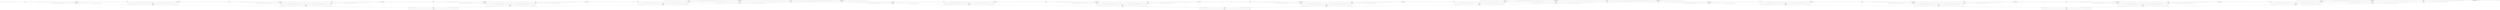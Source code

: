  /*
{
    "ALU" : ["FADD", "FMUL"],
    "MEMPORT"  : ["input", "output"],
    "Constant" : ["const"]
}
*/
strict digraph "for.body" {
label="for.body";
Load_0 [label="{Load_0}", opcode=input, width=32];
Load_1 [label="{Load_1}", opcode=input, width=32];
Load_2 [label="{Load_2}", opcode=input, width=32];
Load_3 [label="{Load_3}", opcode=input, width=32];
Load_4 [label="{Load_4}", opcode=input, width=32];
Load_5 [label="{Load_5}", opcode=input, width=32];
Load_6 [label="{Load_6}", opcode=input, width=32];
Load_7 [label="{Load_7}", opcode=input, width=32];
Load_8 [label="{Load_8}", opcode=input, width=32];
Load_9 [label="{Load_9}", opcode=input, width=32];
Load_10 [label="{Load_10}", opcode=input, width=32];
Load_11 [label="{Load_11}", opcode=input, width=32];
Load_12 [label="{Load_12}", opcode=input, width=32];
Load_13 [label="{Load_13}", opcode=input, width=32];
Load_14 [label="{Load_14}", opcode=input, width=32];
Load_15 [label="{Load_15}", opcode=input, width=32];
Load_16 [label="{Load_16}", opcode=input, width=32];
Load_17 [label="{Load_17}", opcode=input, width=32];
Load_18 [label="{Load_18}", opcode=input, width=32];
Load_19 [label="{Load_19}", opcode=input, width=32];
Load_20 [label="{Load_20}", opcode=input, width=32];
Load_21 [label="{Load_21}", opcode=input, width=32];
Load_22 [label="{Load_22}", opcode=input, width=32];
Load_23 [label="{Load_23}", opcode=input, width=32];
Load_24 [label="{Load_24}", opcode=input, width=32];
Load_25 [label="{Load_25}", opcode=input, width=32];
Load_26 [label="{Load_26}", opcode=input, width=32];
FMUL_27 [label="{FMUL_27}", opcode=FMUL, width=32];
FMUL_28 [label="{FMUL_28}", opcode=FMUL, width=32];
FMUL_29 [label="{FMUL_29}", opcode=FMUL, width=32];
FMUL_30 [label="{FMUL_30}", opcode=FMUL, width=32];
FMUL_31 [label="{FMUL_31}", opcode=FMUL, width=32];
FMUL_32 [label="{FMUL_32}", opcode=FMUL, width=32];
FMUL_33 [label="{FMUL_33}", opcode=FMUL, width=32];
FMUL_34 [label="{FMUL_34}", opcode=FMUL, width=32];
FMUL_35 [label="{FMUL_35}", opcode=FMUL, width=32];
FMUL_36 [label="{FMUL_36}", opcode=FMUL, width=32];
FMUL_37 [label="{FMUL_37}", opcode=FMUL, width=32];
FMUL_38 [label="{FMUL_38}", opcode=FMUL, width=32];
FMUL_39 [label="{FMUL_39}", opcode=FMUL, width=32];
FMUL_40 [label="{FMUL_40}", opcode=FMUL, width=32];
FMUL_41 [label="{FMUL_41}", opcode=FMUL, width=32];
FMUL_42 [label="{FMUL_42}", opcode=FMUL, width=32];
FMUL_43 [label="{FMUL_43}", opcode=FMUL, width=32];
FMUL_44 [label="{FMUL_44}", opcode=FMUL, width=32];
FMUL_45 [label="{FMUL_45}", opcode=FMUL, width=32];
FMUL_46 [label="{FMUL_46}", opcode=FMUL, width=32];
FMUL_47 [label="{FMUL_47}", opcode=FMUL, width=32];
FMUL_48 [label="{FMUL_48}", opcode=FMUL, width=32];
FMUL_49 [label="{FMUL_49}", opcode=FMUL, width=32];
FMUL_50 [label="{FMUL_50}", opcode=FMUL, width=32];
FMUL_51 [label="{FMUL_51}", opcode=FMUL, width=32];
FMUL_52 [label="{FMUL_52}", opcode=FMUL, width=32];
FMUL_53 [label="{FMUL_53}", opcode=FMUL, width=32];
FADD_61 [label="{FADD_61}", opcode=FADD, width=32];
FADD_69 [label="{FADD_69}", opcode=FADD, width=32];
FADD_77 [label="{FADD_77}", opcode=FADD, width=32];
Store_78 [label="{Store_78}", opcode=output, width=32];
Store_79 [label="{Store_79}", opcode=output, width=32];
Store_80 [label="{Store_80}", opcode=output, width=32];
Const_81 [constVal="1", float32="15.00", label="{Const_81|float32=15.00}", opcode=const, width=32];
Const_82 [constVal="1", float32="3.00", label="{Const_82|float32=3.00}", opcode=const, width=32];
Const_83 [constVal="1", float32="5.00", label="{Const_83|float32=5.00}", opcode=const, width=32];
Const_84 [constVal="1", float32="11.00", label="{Const_84|float32=11.00}", opcode=const, width=32];
Const_85 [constVal="1", float32="19.00", label="{Const_85|float32=19.00}", opcode=const, width=32];
Const_86 [constVal="1", float32="9.00", label="{Const_86|float32=9.00}", opcode=const, width=32];
Const_87 [constVal="1", float32="5.00", label="{Const_87|float32=5.00}", opcode=const, width=32];
Const_88 [constVal="1", float32="15.00", label="{Const_88|float32=15.00}", opcode=const, width=32];
Const_89 [constVal="1", float32="13.00", label="{Const_89|float32=13.00}", opcode=const, width=32];
Const_90 [constVal="1", float32="9.00", label="{Const_90|float32=9.00}", opcode=const, width=32];
Const_91 [constVal="1", float32="11.00", label="{Const_91|float32=11.00}", opcode=const, width=32];
Const_92 [constVal="1", float32="15.00", label="{Const_92|float32=15.00}", opcode=const, width=32];
Const_93 [constVal="1", float32="7.00", label="{Const_93|float32=7.00}", opcode=const, width=32];
Const_94 [constVal="1", float32="17.00", label="{Const_94|float32=17.00}", opcode=const, width=32];
Const_95 [constVal="1", float32="3.00", label="{Const_95|float32=3.00}", opcode=const, width=32];
Const_96 [constVal="1", float32="13.00", label="{Const_96|float32=13.00}", opcode=const, width=32];
Const_97 [constVal="1", float32="7.00", label="{Const_97|float32=7.00}", opcode=const, width=32];
Const_98 [constVal="1", float32="3.00", label="{Const_98|float32=3.00}", opcode=const, width=32];
Const_99 [constVal="1", float32="17.00", label="{Const_99|float32=17.00}", opcode=const, width=32];
Const_100 [constVal="1", float32="19.00", label="{Const_100|float32=19.00}", opcode=const, width=32];
Const_101 [constVal="1", float32="13.00", label="{Const_101|float32=13.00}", opcode=const, width=32];
Const_102 [constVal="1", float32="9.00", label="{Const_102|float32=9.00}", opcode=const, width=32];
Const_103 [constVal="1", float32="5.00", label="{Const_103|float32=5.00}", opcode=const, width=32];
Const_104 [constVal="1", float32="11.00", label="{Const_104|float32=11.00}", opcode=const, width=32];
Const_105 [constVal="1", float32="17.00", label="{Const_105|float32=17.00}", opcode=const, width=32];
Const_106 [constVal="1", float32="19.00", label="{Const_106|float32=19.00}", opcode=const, width=32];
Const_107 [constVal="1", float32="7.00", label="{Const_107|float32=7.00}", opcode=const, width=32];
FADD_60 [label="{FADD_60}", opcode=FADD, width=32];
FADD_59 [label="{FADD_59}", opcode=FADD, width=32];
FADD_58 [label="{FADD_58}", opcode=FADD, width=32];
FADD_57 [label="{FADD_57}", opcode=FADD, width=32];
FADD_56 [label="{FADD_56}", opcode=FADD, width=32];
FADD_55 [label="{FADD_55}", opcode=FADD, width=32];
FADD_54 [label="{FADD_54}", opcode=FADD, width=32];
FADD_68 [label="{FADD_68}", opcode=FADD, width=32];
FADD_67 [label="{FADD_67}", opcode=FADD, width=32];
FADD_66 [label="{FADD_66}", opcode=FADD, width=32];
FADD_65 [label="{FADD_65}", opcode=FADD, width=32];
FADD_64 [label="{FADD_64}", opcode=FADD, width=32];
FADD_63 [label="{FADD_63}", opcode=FADD, width=32];
FADD_62 [label="{FADD_62}", opcode=FADD, width=32];
FADD_76 [label="{FADD_76}", opcode=FADD, width=32];
FADD_75 [label="{FADD_75}", opcode=FADD, width=32];
FADD_74 [label="{FADD_74}", opcode=FADD, width=32];
FADD_73 [label="{FADD_73}", opcode=FADD, width=32];
FADD_72 [label="{FADD_72}", opcode=FADD, width=32];
FADD_71 [label="{FADD_71}", opcode=FADD, width=32];
FADD_70 [label="{FADD_70}", opcode=FADD, width=32];
Load_0 -> FMUL_27  [driver=outPinA, load=inPinA];
Load_1 -> FMUL_28  [driver=outPinA, load=inPinA];
Load_2 -> FMUL_29  [driver=outPinA, load=inPinA];
Load_3 -> FMUL_30  [driver=outPinA, load=inPinA];
Load_4 -> FMUL_31  [driver=outPinA, load=inPinA];
Load_5 -> FMUL_32  [driver=outPinA, load=inPinA];
Load_6 -> FMUL_33  [driver=outPinA, load=inPinA];
Load_7 -> FMUL_34  [driver=outPinA, load=inPinA];
Load_8 -> FMUL_35  [driver=outPinA, load=inPinA];
Load_9 -> FMUL_36  [driver=outPinA, load=inPinA];
Load_10 -> FMUL_37  [driver=outPinA, load=inPinA];
Load_11 -> FMUL_38  [driver=outPinA, load=inPinA];
Load_12 -> FMUL_39  [driver=outPinA, load=inPinA];
Load_13 -> FMUL_40  [driver=outPinA, load=inPinA];
Load_14 -> FMUL_41  [driver=outPinA, load=inPinA];
Load_15 -> FMUL_42  [driver=outPinA, load=inPinA];
Load_16 -> FMUL_43  [driver=outPinA, load=inPinA];
Load_17 -> FMUL_44  [driver=outPinA, load=inPinA];
Load_18 -> FMUL_45  [driver=outPinA, load=inPinA];
Load_19 -> FMUL_46  [driver=outPinA, load=inPinA];
Load_20 -> FMUL_47  [driver=outPinA, load=inPinA];
Load_21 -> FMUL_48  [driver=outPinA, load=inPinA];
Load_22 -> FMUL_49  [driver=outPinA, load=inPinA];
Load_23 -> FMUL_50  [driver=outPinA, load=inPinA];
Load_24 -> FMUL_51  [driver=outPinA, load=inPinA];
Load_25 -> FMUL_52  [driver=outPinA, load=inPinA];
Load_26 -> FMUL_53  [driver=outPinA, load=inPinA];
FMUL_27 -> FADD_58  [driver=outPinA, load=inPinA];
FMUL_28 -> FADD_59  [driver=outPinA, load=inPinA];
FMUL_29 -> FADD_59  [driver=outPinA, load=inPinB];
FMUL_30 -> FADD_58  [driver=outPinA, load=inPinB];
FMUL_31 -> FADD_57  [driver=outPinA, load=inPinA];
FMUL_32 -> FADD_56  [driver=outPinA, load=inPinA];
FMUL_33 -> FADD_60  [driver=outPinA, load=inPinA];
FMUL_34 -> FADD_57  [driver=outPinA, load=inPinB];
FMUL_35 -> FADD_60  [driver=outPinA, load=inPinB];
FMUL_36 -> FADD_66  [driver=outPinA, load=inPinA];
FMUL_37 -> FADD_67  [driver=outPinA, load=inPinA];
FMUL_38 -> FADD_67  [driver=outPinA, load=inPinB];
FMUL_39 -> FADD_66  [driver=outPinA, load=inPinB];
FMUL_40 -> FADD_65  [driver=outPinA, load=inPinA];
FMUL_41 -> FADD_64  [driver=outPinA, load=inPinA];
FMUL_42 -> FADD_68  [driver=outPinA, load=inPinA];
FMUL_43 -> FADD_65  [driver=outPinA, load=inPinB];
FMUL_44 -> FADD_68  [driver=outPinA, load=inPinB];
FMUL_45 -> FADD_74  [driver=outPinA, load=inPinA];
FMUL_46 -> FADD_75  [driver=outPinA, load=inPinA];
FMUL_47 -> FADD_75  [driver=outPinA, load=inPinB];
FMUL_48 -> FADD_74  [driver=outPinA, load=inPinB];
FMUL_49 -> FADD_73  [driver=outPinA, load=inPinA];
FMUL_50 -> FADD_72  [driver=outPinA, load=inPinA];
FMUL_51 -> FADD_76  [driver=outPinA, load=inPinA];
FMUL_52 -> FADD_73  [driver=outPinA, load=inPinB];
FMUL_53 -> FADD_76  [driver=outPinA, load=inPinB];
FADD_61 -> Store_78  [driver=outPinA, load=inPinA];
FADD_69 -> Store_79  [driver=outPinA, load=inPinA];
FADD_77 -> Store_80  [driver=outPinA, load=inPinA];
Const_81 -> FMUL_42  [driver=outPinA, load=inPinB];
Const_82 -> FMUL_27  [driver=outPinA, load=inPinB];
Const_83 -> FMUL_28  [driver=outPinA, load=inPinB];
Const_84 -> FMUL_49  [driver=outPinA, load=inPinB];
Const_85 -> FMUL_35  [driver=outPinA, load=inPinB];
Const_86 -> FMUL_39  [driver=outPinA, load=inPinB];
Const_87 -> FMUL_37  [driver=outPinA, load=inPinB];
Const_88 -> FMUL_51  [driver=outPinA, load=inPinB];
Const_89 -> FMUL_41  [driver=outPinA, load=inPinB];
Const_90 -> FMUL_30  [driver=outPinA, load=inPinB];
Const_91 -> FMUL_31  [driver=outPinA, load=inPinB];
Const_92 -> FMUL_33  [driver=outPinA, load=inPinB];
Const_93 -> FMUL_47  [driver=outPinA, load=inPinB];
Const_94 -> FMUL_52  [driver=outPinA, load=inPinB];
Const_95 -> FMUL_36  [driver=outPinA, load=inPinB];
Const_96 -> FMUL_50  [driver=outPinA, load=inPinB];
Const_97 -> FMUL_38  [driver=outPinA, load=inPinB];
Const_98 -> FMUL_45  [driver=outPinA, load=inPinB];
Const_99 -> FMUL_43  [driver=outPinA, load=inPinB];
Const_100 -> FMUL_53  [driver=outPinA, load=inPinB];
Const_101 -> FMUL_32  [driver=outPinA, load=inPinB];
Const_102 -> FMUL_48  [driver=outPinA, load=inPinB];
Const_103 -> FMUL_46  [driver=outPinA, load=inPinB];
Const_104 -> FMUL_40  [driver=outPinA, load=inPinB];
Const_105 -> FMUL_34  [driver=outPinA, load=inPinB];
Const_106 -> FMUL_44  [driver=outPinA, load=inPinB];
Const_107 -> FMUL_29  [driver=outPinA, load=inPinB];
FADD_60 -> FADD_56  [driver=outPinA, load=inPinB];
FADD_59 -> FADD_55  [driver=outPinA, load=inPinA];
FADD_58 -> FADD_54  [driver=outPinA, load=inPinA];
FADD_57 -> FADD_55  [driver=outPinA, load=inPinB];
FADD_56 -> FADD_54  [driver=outPinA, load=inPinB];
FADD_55 -> FADD_61  [driver=outPinA, load=inPinA];
FADD_54 -> FADD_61  [driver=outPinA, load=inPinB];
FADD_68 -> FADD_64  [driver=outPinA, load=inPinB];
FADD_67 -> FADD_63  [driver=outPinA, load=inPinA];
FADD_66 -> FADD_62  [driver=outPinA, load=inPinA];
FADD_65 -> FADD_63  [driver=outPinA, load=inPinB];
FADD_64 -> FADD_62  [driver=outPinA, load=inPinB];
FADD_63 -> FADD_69  [driver=outPinA, load=inPinA];
FADD_62 -> FADD_69  [driver=outPinA, load=inPinB];
FADD_76 -> FADD_72  [driver=outPinA, load=inPinB];
FADD_75 -> FADD_71  [driver=outPinA, load=inPinA];
FADD_74 -> FADD_70  [driver=outPinA, load=inPinA];
FADD_73 -> FADD_71  [driver=outPinA, load=inPinB];
FADD_72 -> FADD_70  [driver=outPinA, load=inPinB];
FADD_71 -> FADD_77  [driver=outPinA, load=inPinA];
FADD_70 -> FADD_77  [driver=outPinA, load=inPinB];
}

